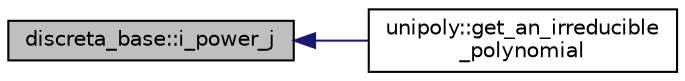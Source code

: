 digraph "discreta_base::i_power_j"
{
  edge [fontname="Helvetica",fontsize="10",labelfontname="Helvetica",labelfontsize="10"];
  node [fontname="Helvetica",fontsize="10",shape=record];
  rankdir="LR";
  Node13337 [label="discreta_base::i_power_j",height=0.2,width=0.4,color="black", fillcolor="grey75", style="filled", fontcolor="black"];
  Node13337 -> Node13338 [dir="back",color="midnightblue",fontsize="10",style="solid",fontname="Helvetica"];
  Node13338 [label="unipoly::get_an_irreducible\l_polynomial",height=0.2,width=0.4,color="black", fillcolor="white", style="filled",URL="$d1/d89/classunipoly.html#a14ae1863f2096e87f8115f5e8f727883"];
}
